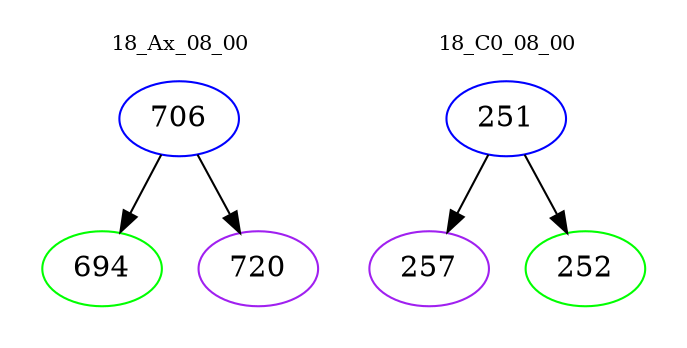 digraph{
subgraph cluster_0 {
color = white
label = "18_Ax_08_00";
fontsize=10;
T0_706 [label="706", color="blue"]
T0_706 -> T0_694 [color="black"]
T0_694 [label="694", color="green"]
T0_706 -> T0_720 [color="black"]
T0_720 [label="720", color="purple"]
}
subgraph cluster_1 {
color = white
label = "18_C0_08_00";
fontsize=10;
T1_251 [label="251", color="blue"]
T1_251 -> T1_257 [color="black"]
T1_257 [label="257", color="purple"]
T1_251 -> T1_252 [color="black"]
T1_252 [label="252", color="green"]
}
}
